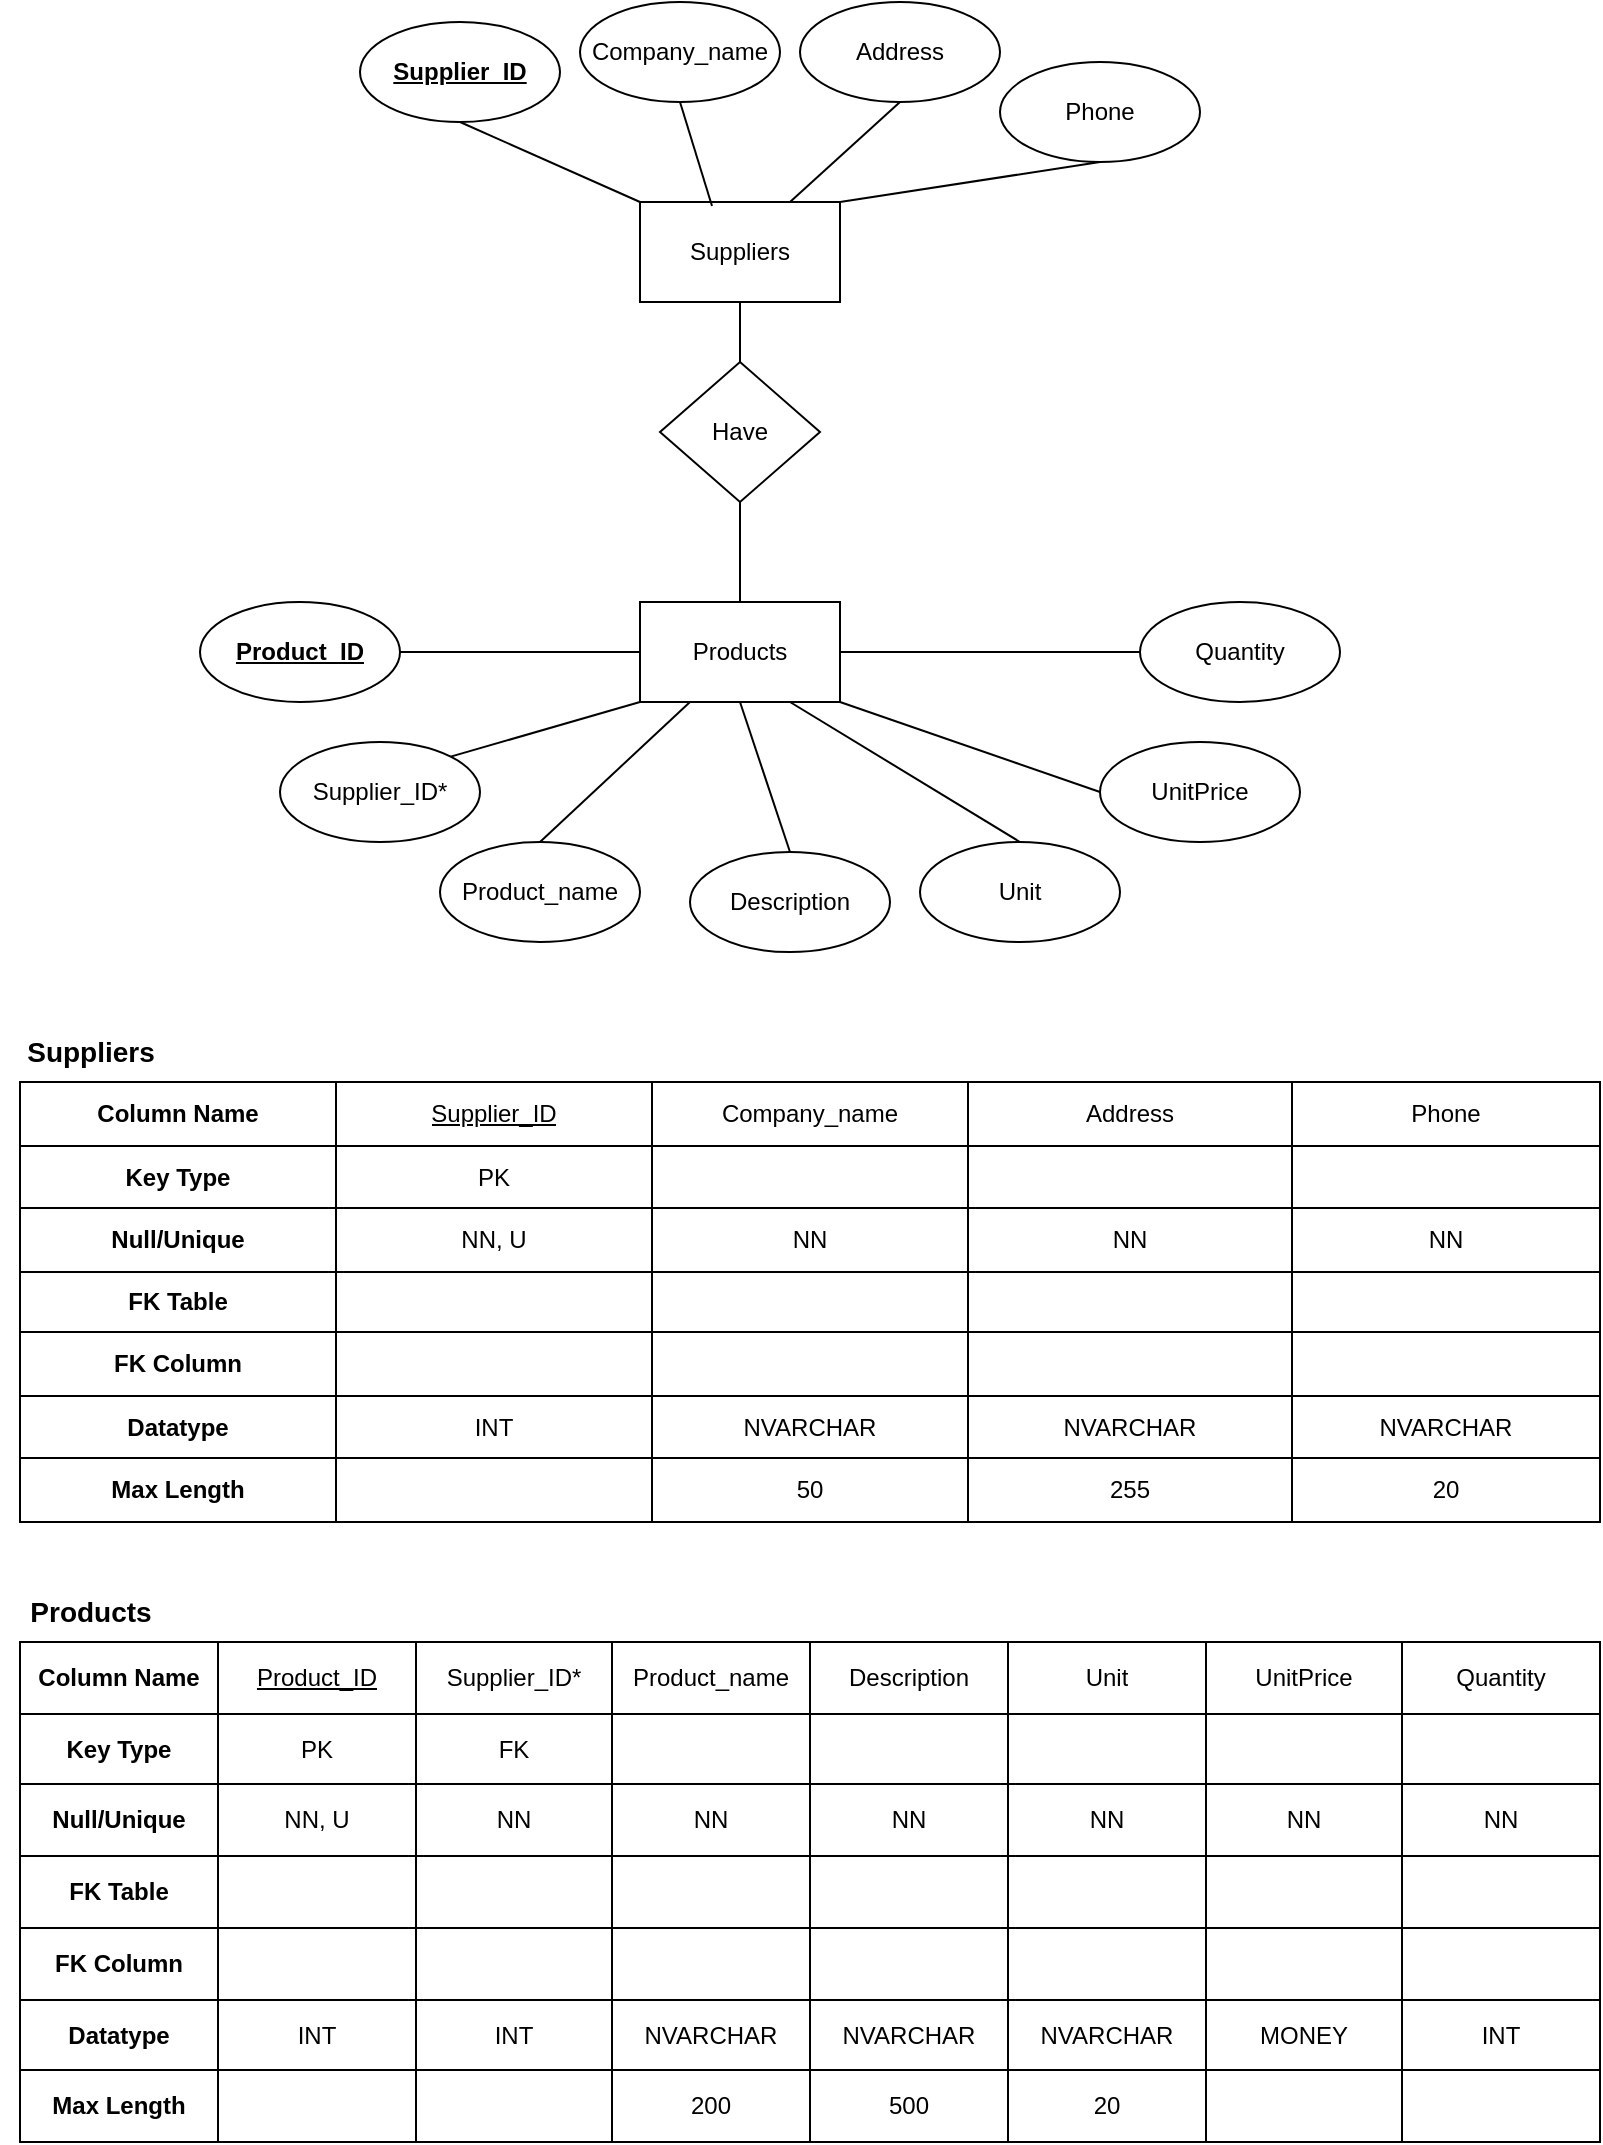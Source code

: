 <mxfile version="21.2.8" type="device">
  <diagram id="ml6bLnvB0Ukf37C0x4b_" name="Page-1">
    <mxGraphModel dx="1434" dy="844" grid="1" gridSize="10" guides="1" tooltips="1" connect="1" arrows="1" fold="1" page="1" pageScale="1" pageWidth="850" pageHeight="1100" math="0" shadow="0">
      <root>
        <mxCell id="0" />
        <mxCell id="1" parent="0" />
        <mxCell id="bDXIlXWXYHLKzXI-y4y_-1" value="Suppliers" style="html=1;dashed=0;whiteSpace=wrap;" vertex="1" parent="1">
          <mxGeometry x="350" y="120" width="100" height="50" as="geometry" />
        </mxCell>
        <mxCell id="bDXIlXWXYHLKzXI-y4y_-2" value="Products" style="html=1;dashed=0;whiteSpace=wrap;" vertex="1" parent="1">
          <mxGeometry x="350" y="320" width="100" height="50" as="geometry" />
        </mxCell>
        <mxCell id="bDXIlXWXYHLKzXI-y4y_-5" value="&lt;u&gt;&lt;b&gt;Supplier_ID&lt;/b&gt;&lt;/u&gt;" style="ellipse;whiteSpace=wrap;html=1;" vertex="1" parent="1">
          <mxGeometry x="210" y="30" width="100" height="50" as="geometry" />
        </mxCell>
        <mxCell id="bDXIlXWXYHLKzXI-y4y_-6" value="Company_name" style="ellipse;whiteSpace=wrap;html=1;" vertex="1" parent="1">
          <mxGeometry x="320" y="20" width="100" height="50" as="geometry" />
        </mxCell>
        <mxCell id="bDXIlXWXYHLKzXI-y4y_-7" value="Address" style="ellipse;whiteSpace=wrap;html=1;" vertex="1" parent="1">
          <mxGeometry x="430" y="20" width="100" height="50" as="geometry" />
        </mxCell>
        <mxCell id="bDXIlXWXYHLKzXI-y4y_-8" value="Phone" style="ellipse;whiteSpace=wrap;html=1;" vertex="1" parent="1">
          <mxGeometry x="530" y="50" width="100" height="50" as="geometry" />
        </mxCell>
        <mxCell id="bDXIlXWXYHLKzXI-y4y_-9" value="&lt;b&gt;&lt;u&gt;Product_ID&lt;/u&gt;&lt;/b&gt;" style="ellipse;whiteSpace=wrap;html=1;" vertex="1" parent="1">
          <mxGeometry x="130" y="320" width="100" height="50" as="geometry" />
        </mxCell>
        <mxCell id="bDXIlXWXYHLKzXI-y4y_-10" value="Product_name" style="ellipse;whiteSpace=wrap;html=1;" vertex="1" parent="1">
          <mxGeometry x="250" y="440" width="100" height="50" as="geometry" />
        </mxCell>
        <mxCell id="bDXIlXWXYHLKzXI-y4y_-11" value="Description" style="ellipse;whiteSpace=wrap;html=1;" vertex="1" parent="1">
          <mxGeometry x="375" y="445" width="100" height="50" as="geometry" />
        </mxCell>
        <mxCell id="bDXIlXWXYHLKzXI-y4y_-12" value="Unit" style="ellipse;whiteSpace=wrap;html=1;" vertex="1" parent="1">
          <mxGeometry x="490" y="440" width="100" height="50" as="geometry" />
        </mxCell>
        <mxCell id="bDXIlXWXYHLKzXI-y4y_-13" value="UnitPrice" style="ellipse;whiteSpace=wrap;html=1;" vertex="1" parent="1">
          <mxGeometry x="580" y="390" width="100" height="50" as="geometry" />
        </mxCell>
        <mxCell id="bDXIlXWXYHLKzXI-y4y_-14" value="Quantity" style="ellipse;whiteSpace=wrap;html=1;" vertex="1" parent="1">
          <mxGeometry x="600" y="320" width="100" height="50" as="geometry" />
        </mxCell>
        <mxCell id="bDXIlXWXYHLKzXI-y4y_-15" value="Supplier_ID*" style="ellipse;whiteSpace=wrap;html=1;" vertex="1" parent="1">
          <mxGeometry x="170" y="390" width="100" height="50" as="geometry" />
        </mxCell>
        <mxCell id="bDXIlXWXYHLKzXI-y4y_-16" value="" style="endArrow=none;html=1;rounded=0;exitX=0.5;exitY=1;exitDx=0;exitDy=0;entryX=0;entryY=0;entryDx=0;entryDy=0;" edge="1" parent="1" source="bDXIlXWXYHLKzXI-y4y_-5" target="bDXIlXWXYHLKzXI-y4y_-1">
          <mxGeometry width="50" height="50" relative="1" as="geometry">
            <mxPoint x="600" y="360" as="sourcePoint" />
            <mxPoint x="650" y="310" as="targetPoint" />
          </mxGeometry>
        </mxCell>
        <mxCell id="bDXIlXWXYHLKzXI-y4y_-17" value="" style="endArrow=none;html=1;rounded=0;exitX=0.5;exitY=1;exitDx=0;exitDy=0;entryX=0.36;entryY=0.04;entryDx=0;entryDy=0;entryPerimeter=0;" edge="1" parent="1" source="bDXIlXWXYHLKzXI-y4y_-6" target="bDXIlXWXYHLKzXI-y4y_-1">
          <mxGeometry width="50" height="50" relative="1" as="geometry">
            <mxPoint x="270" y="110" as="sourcePoint" />
            <mxPoint x="360" y="130" as="targetPoint" />
          </mxGeometry>
        </mxCell>
        <mxCell id="bDXIlXWXYHLKzXI-y4y_-18" value="" style="endArrow=none;html=1;rounded=0;exitX=0.5;exitY=1;exitDx=0;exitDy=0;entryX=0.75;entryY=0;entryDx=0;entryDy=0;" edge="1" parent="1" source="bDXIlXWXYHLKzXI-y4y_-7" target="bDXIlXWXYHLKzXI-y4y_-1">
          <mxGeometry width="50" height="50" relative="1" as="geometry">
            <mxPoint x="260" y="170" as="sourcePoint" />
            <mxPoint x="350" y="190" as="targetPoint" />
          </mxGeometry>
        </mxCell>
        <mxCell id="bDXIlXWXYHLKzXI-y4y_-19" value="" style="endArrow=none;html=1;rounded=0;exitX=0.5;exitY=1;exitDx=0;exitDy=0;entryX=1;entryY=0;entryDx=0;entryDy=0;" edge="1" parent="1" source="bDXIlXWXYHLKzXI-y4y_-8" target="bDXIlXWXYHLKzXI-y4y_-1">
          <mxGeometry width="50" height="50" relative="1" as="geometry">
            <mxPoint x="260" y="200" as="sourcePoint" />
            <mxPoint x="350" y="220" as="targetPoint" />
          </mxGeometry>
        </mxCell>
        <mxCell id="bDXIlXWXYHLKzXI-y4y_-20" value="Have" style="rhombus;whiteSpace=wrap;html=1;" vertex="1" parent="1">
          <mxGeometry x="360" y="200" width="80" height="70" as="geometry" />
        </mxCell>
        <mxCell id="bDXIlXWXYHLKzXI-y4y_-21" value="" style="endArrow=none;html=1;rounded=0;entryX=0.5;entryY=1;entryDx=0;entryDy=0;" edge="1" parent="1" source="bDXIlXWXYHLKzXI-y4y_-20" target="bDXIlXWXYHLKzXI-y4y_-1">
          <mxGeometry width="50" height="50" relative="1" as="geometry">
            <mxPoint x="600" y="360" as="sourcePoint" />
            <mxPoint x="650" y="310" as="targetPoint" />
          </mxGeometry>
        </mxCell>
        <mxCell id="bDXIlXWXYHLKzXI-y4y_-22" value="" style="endArrow=none;html=1;rounded=0;entryX=0.5;entryY=1;entryDx=0;entryDy=0;exitX=0.5;exitY=0;exitDx=0;exitDy=0;" edge="1" parent="1" source="bDXIlXWXYHLKzXI-y4y_-2" target="bDXIlXWXYHLKzXI-y4y_-20">
          <mxGeometry width="50" height="50" relative="1" as="geometry">
            <mxPoint x="410" y="230" as="sourcePoint" />
            <mxPoint x="410" y="180" as="targetPoint" />
          </mxGeometry>
        </mxCell>
        <mxCell id="bDXIlXWXYHLKzXI-y4y_-33" value="" style="endArrow=none;html=1;rounded=0;exitX=1;exitY=0.5;exitDx=0;exitDy=0;entryX=0;entryY=0.5;entryDx=0;entryDy=0;" edge="1" parent="1" source="bDXIlXWXYHLKzXI-y4y_-2" target="bDXIlXWXYHLKzXI-y4y_-14">
          <mxGeometry width="50" height="50" relative="1" as="geometry">
            <mxPoint x="510" y="330" as="sourcePoint" />
            <mxPoint x="560" y="280" as="targetPoint" />
          </mxGeometry>
        </mxCell>
        <mxCell id="bDXIlXWXYHLKzXI-y4y_-34" value="" style="endArrow=none;html=1;rounded=0;exitX=1;exitY=1;exitDx=0;exitDy=0;entryX=0;entryY=0.5;entryDx=0;entryDy=0;" edge="1" parent="1" source="bDXIlXWXYHLKzXI-y4y_-2" target="bDXIlXWXYHLKzXI-y4y_-13">
          <mxGeometry width="50" height="50" relative="1" as="geometry">
            <mxPoint x="510" y="330" as="sourcePoint" />
            <mxPoint x="560" y="280" as="targetPoint" />
          </mxGeometry>
        </mxCell>
        <mxCell id="bDXIlXWXYHLKzXI-y4y_-35" value="" style="endArrow=none;html=1;rounded=0;entryX=0.75;entryY=1;entryDx=0;entryDy=0;exitX=0.5;exitY=0;exitDx=0;exitDy=0;" edge="1" parent="1" source="bDXIlXWXYHLKzXI-y4y_-12" target="bDXIlXWXYHLKzXI-y4y_-2">
          <mxGeometry width="50" height="50" relative="1" as="geometry">
            <mxPoint x="510" y="330" as="sourcePoint" />
            <mxPoint x="560" y="280" as="targetPoint" />
          </mxGeometry>
        </mxCell>
        <mxCell id="bDXIlXWXYHLKzXI-y4y_-36" value="" style="endArrow=none;html=1;rounded=0;exitX=0.5;exitY=0;exitDx=0;exitDy=0;entryX=0.5;entryY=1;entryDx=0;entryDy=0;" edge="1" parent="1" source="bDXIlXWXYHLKzXI-y4y_-11" target="bDXIlXWXYHLKzXI-y4y_-2">
          <mxGeometry width="50" height="50" relative="1" as="geometry">
            <mxPoint x="510" y="330" as="sourcePoint" />
            <mxPoint x="560" y="280" as="targetPoint" />
          </mxGeometry>
        </mxCell>
        <mxCell id="bDXIlXWXYHLKzXI-y4y_-37" value="" style="endArrow=none;html=1;rounded=0;exitX=0.5;exitY=0;exitDx=0;exitDy=0;entryX=0.25;entryY=1;entryDx=0;entryDy=0;" edge="1" parent="1" source="bDXIlXWXYHLKzXI-y4y_-10" target="bDXIlXWXYHLKzXI-y4y_-2">
          <mxGeometry width="50" height="50" relative="1" as="geometry">
            <mxPoint x="510" y="330" as="sourcePoint" />
            <mxPoint x="560" y="280" as="targetPoint" />
          </mxGeometry>
        </mxCell>
        <mxCell id="bDXIlXWXYHLKzXI-y4y_-38" value="" style="endArrow=none;html=1;rounded=0;exitX=1;exitY=0;exitDx=0;exitDy=0;entryX=0;entryY=1;entryDx=0;entryDy=0;" edge="1" parent="1" source="bDXIlXWXYHLKzXI-y4y_-15" target="bDXIlXWXYHLKzXI-y4y_-2">
          <mxGeometry width="50" height="50" relative="1" as="geometry">
            <mxPoint x="510" y="330" as="sourcePoint" />
            <mxPoint x="560" y="280" as="targetPoint" />
          </mxGeometry>
        </mxCell>
        <mxCell id="bDXIlXWXYHLKzXI-y4y_-39" value="" style="endArrow=none;html=1;rounded=0;exitX=0;exitY=0.5;exitDx=0;exitDy=0;entryX=1;entryY=0.5;entryDx=0;entryDy=0;" edge="1" parent="1" source="bDXIlXWXYHLKzXI-y4y_-2" target="bDXIlXWXYHLKzXI-y4y_-9">
          <mxGeometry width="50" height="50" relative="1" as="geometry">
            <mxPoint x="510" y="330" as="sourcePoint" />
            <mxPoint x="560" y="280" as="targetPoint" />
          </mxGeometry>
        </mxCell>
        <mxCell id="bDXIlXWXYHLKzXI-y4y_-40" value="&lt;b&gt;&lt;font style=&quot;font-size: 14px;&quot;&gt;Suppliers&lt;/font&gt;&lt;/b&gt;" style="text;html=1;align=center;verticalAlign=middle;resizable=0;points=[];autosize=1;strokeColor=none;fillColor=none;" vertex="1" parent="1">
          <mxGeometry x="30" y="530" width="90" height="30" as="geometry" />
        </mxCell>
        <mxCell id="bDXIlXWXYHLKzXI-y4y_-41" value="" style="shape=table;startSize=0;container=1;collapsible=0;childLayout=tableLayout;" vertex="1" parent="1">
          <mxGeometry x="40" y="560" width="790" height="220" as="geometry" />
        </mxCell>
        <mxCell id="bDXIlXWXYHLKzXI-y4y_-42" value="" style="shape=tableRow;horizontal=0;startSize=0;swimlaneHead=0;swimlaneBody=0;strokeColor=inherit;top=0;left=0;bottom=0;right=0;collapsible=0;dropTarget=0;fillColor=none;points=[[0,0.5],[1,0.5]];portConstraint=eastwest;" vertex="1" parent="bDXIlXWXYHLKzXI-y4y_-41">
          <mxGeometry width="790" height="32" as="geometry" />
        </mxCell>
        <mxCell id="bDXIlXWXYHLKzXI-y4y_-43" value="Column Name" style="shape=partialRectangle;html=1;whiteSpace=wrap;connectable=0;strokeColor=inherit;overflow=hidden;fillColor=none;top=0;left=0;bottom=0;right=0;pointerEvents=1;fontStyle=1" vertex="1" parent="bDXIlXWXYHLKzXI-y4y_-42">
          <mxGeometry width="158" height="32" as="geometry">
            <mxRectangle width="158" height="32" as="alternateBounds" />
          </mxGeometry>
        </mxCell>
        <mxCell id="bDXIlXWXYHLKzXI-y4y_-44" value="&lt;u style=&quot;border-color: var(--border-color);&quot;&gt;&lt;span style=&quot;border-color: var(--border-color);&quot;&gt;Supplier_ID&lt;/span&gt;&lt;/u&gt;" style="shape=partialRectangle;html=1;whiteSpace=wrap;connectable=0;strokeColor=inherit;overflow=hidden;fillColor=none;top=0;left=0;bottom=0;right=0;pointerEvents=1;" vertex="1" parent="bDXIlXWXYHLKzXI-y4y_-42">
          <mxGeometry x="158" width="158" height="32" as="geometry">
            <mxRectangle width="158" height="32" as="alternateBounds" />
          </mxGeometry>
        </mxCell>
        <mxCell id="bDXIlXWXYHLKzXI-y4y_-45" value="Company_name" style="shape=partialRectangle;html=1;whiteSpace=wrap;connectable=0;strokeColor=inherit;overflow=hidden;fillColor=none;top=0;left=0;bottom=0;right=0;pointerEvents=1;" vertex="1" parent="bDXIlXWXYHLKzXI-y4y_-42">
          <mxGeometry x="316" width="158" height="32" as="geometry">
            <mxRectangle width="158" height="32" as="alternateBounds" />
          </mxGeometry>
        </mxCell>
        <mxCell id="bDXIlXWXYHLKzXI-y4y_-46" value="Address" style="shape=partialRectangle;html=1;whiteSpace=wrap;connectable=0;strokeColor=inherit;overflow=hidden;fillColor=none;top=0;left=0;bottom=0;right=0;pointerEvents=1;" vertex="1" parent="bDXIlXWXYHLKzXI-y4y_-42">
          <mxGeometry x="474" width="162" height="32" as="geometry">
            <mxRectangle width="162" height="32" as="alternateBounds" />
          </mxGeometry>
        </mxCell>
        <mxCell id="bDXIlXWXYHLKzXI-y4y_-47" value="Phone" style="shape=partialRectangle;html=1;whiteSpace=wrap;connectable=0;strokeColor=inherit;overflow=hidden;fillColor=none;top=0;left=0;bottom=0;right=0;pointerEvents=1;" vertex="1" parent="bDXIlXWXYHLKzXI-y4y_-42">
          <mxGeometry x="636" width="154" height="32" as="geometry">
            <mxRectangle width="154" height="32" as="alternateBounds" />
          </mxGeometry>
        </mxCell>
        <mxCell id="bDXIlXWXYHLKzXI-y4y_-48" value="" style="shape=tableRow;horizontal=0;startSize=0;swimlaneHead=0;swimlaneBody=0;strokeColor=inherit;top=0;left=0;bottom=0;right=0;collapsible=0;dropTarget=0;fillColor=none;points=[[0,0.5],[1,0.5]];portConstraint=eastwest;" vertex="1" parent="bDXIlXWXYHLKzXI-y4y_-41">
          <mxGeometry y="32" width="790" height="31" as="geometry" />
        </mxCell>
        <mxCell id="bDXIlXWXYHLKzXI-y4y_-49" value="Key Type" style="shape=partialRectangle;html=1;whiteSpace=wrap;connectable=0;strokeColor=inherit;overflow=hidden;fillColor=none;top=0;left=0;bottom=0;right=0;pointerEvents=1;fontStyle=1" vertex="1" parent="bDXIlXWXYHLKzXI-y4y_-48">
          <mxGeometry width="158" height="31" as="geometry">
            <mxRectangle width="158" height="31" as="alternateBounds" />
          </mxGeometry>
        </mxCell>
        <mxCell id="bDXIlXWXYHLKzXI-y4y_-50" value="PK" style="shape=partialRectangle;html=1;whiteSpace=wrap;connectable=0;strokeColor=inherit;overflow=hidden;fillColor=none;top=0;left=0;bottom=0;right=0;pointerEvents=1;" vertex="1" parent="bDXIlXWXYHLKzXI-y4y_-48">
          <mxGeometry x="158" width="158" height="31" as="geometry">
            <mxRectangle width="158" height="31" as="alternateBounds" />
          </mxGeometry>
        </mxCell>
        <mxCell id="bDXIlXWXYHLKzXI-y4y_-51" value="" style="shape=partialRectangle;html=1;whiteSpace=wrap;connectable=0;strokeColor=inherit;overflow=hidden;fillColor=none;top=0;left=0;bottom=0;right=0;pointerEvents=1;" vertex="1" parent="bDXIlXWXYHLKzXI-y4y_-48">
          <mxGeometry x="316" width="158" height="31" as="geometry">
            <mxRectangle width="158" height="31" as="alternateBounds" />
          </mxGeometry>
        </mxCell>
        <mxCell id="bDXIlXWXYHLKzXI-y4y_-52" value="" style="shape=partialRectangle;html=1;whiteSpace=wrap;connectable=0;strokeColor=inherit;overflow=hidden;fillColor=none;top=0;left=0;bottom=0;right=0;pointerEvents=1;" vertex="1" parent="bDXIlXWXYHLKzXI-y4y_-48">
          <mxGeometry x="474" width="162" height="31" as="geometry">
            <mxRectangle width="162" height="31" as="alternateBounds" />
          </mxGeometry>
        </mxCell>
        <mxCell id="bDXIlXWXYHLKzXI-y4y_-53" value="" style="shape=partialRectangle;html=1;whiteSpace=wrap;connectable=0;strokeColor=inherit;overflow=hidden;fillColor=none;top=0;left=0;bottom=0;right=0;pointerEvents=1;" vertex="1" parent="bDXIlXWXYHLKzXI-y4y_-48">
          <mxGeometry x="636" width="154" height="31" as="geometry">
            <mxRectangle width="154" height="31" as="alternateBounds" />
          </mxGeometry>
        </mxCell>
        <mxCell id="bDXIlXWXYHLKzXI-y4y_-54" value="" style="shape=tableRow;horizontal=0;startSize=0;swimlaneHead=0;swimlaneBody=0;strokeColor=inherit;top=0;left=0;bottom=0;right=0;collapsible=0;dropTarget=0;fillColor=none;points=[[0,0.5],[1,0.5]];portConstraint=eastwest;" vertex="1" parent="bDXIlXWXYHLKzXI-y4y_-41">
          <mxGeometry y="63" width="790" height="32" as="geometry" />
        </mxCell>
        <mxCell id="bDXIlXWXYHLKzXI-y4y_-55" value="Null/Unique" style="shape=partialRectangle;html=1;whiteSpace=wrap;connectable=0;strokeColor=inherit;overflow=hidden;fillColor=none;top=0;left=0;bottom=0;right=0;pointerEvents=1;fontStyle=1" vertex="1" parent="bDXIlXWXYHLKzXI-y4y_-54">
          <mxGeometry width="158" height="32" as="geometry">
            <mxRectangle width="158" height="32" as="alternateBounds" />
          </mxGeometry>
        </mxCell>
        <mxCell id="bDXIlXWXYHLKzXI-y4y_-56" value="NN, U" style="shape=partialRectangle;html=1;whiteSpace=wrap;connectable=0;strokeColor=inherit;overflow=hidden;fillColor=none;top=0;left=0;bottom=0;right=0;pointerEvents=1;" vertex="1" parent="bDXIlXWXYHLKzXI-y4y_-54">
          <mxGeometry x="158" width="158" height="32" as="geometry">
            <mxRectangle width="158" height="32" as="alternateBounds" />
          </mxGeometry>
        </mxCell>
        <mxCell id="bDXIlXWXYHLKzXI-y4y_-57" value="NN" style="shape=partialRectangle;html=1;whiteSpace=wrap;connectable=0;strokeColor=inherit;overflow=hidden;fillColor=none;top=0;left=0;bottom=0;right=0;pointerEvents=1;" vertex="1" parent="bDXIlXWXYHLKzXI-y4y_-54">
          <mxGeometry x="316" width="158" height="32" as="geometry">
            <mxRectangle width="158" height="32" as="alternateBounds" />
          </mxGeometry>
        </mxCell>
        <mxCell id="bDXIlXWXYHLKzXI-y4y_-58" value="NN" style="shape=partialRectangle;html=1;whiteSpace=wrap;connectable=0;strokeColor=inherit;overflow=hidden;fillColor=none;top=0;left=0;bottom=0;right=0;pointerEvents=1;" vertex="1" parent="bDXIlXWXYHLKzXI-y4y_-54">
          <mxGeometry x="474" width="162" height="32" as="geometry">
            <mxRectangle width="162" height="32" as="alternateBounds" />
          </mxGeometry>
        </mxCell>
        <mxCell id="bDXIlXWXYHLKzXI-y4y_-59" value="NN" style="shape=partialRectangle;html=1;whiteSpace=wrap;connectable=0;strokeColor=inherit;overflow=hidden;fillColor=none;top=0;left=0;bottom=0;right=0;pointerEvents=1;" vertex="1" parent="bDXIlXWXYHLKzXI-y4y_-54">
          <mxGeometry x="636" width="154" height="32" as="geometry">
            <mxRectangle width="154" height="32" as="alternateBounds" />
          </mxGeometry>
        </mxCell>
        <mxCell id="bDXIlXWXYHLKzXI-y4y_-60" value="" style="shape=tableRow;horizontal=0;startSize=0;swimlaneHead=0;swimlaneBody=0;strokeColor=inherit;top=0;left=0;bottom=0;right=0;collapsible=0;dropTarget=0;fillColor=none;points=[[0,0.5],[1,0.5]];portConstraint=eastwest;" vertex="1" parent="bDXIlXWXYHLKzXI-y4y_-41">
          <mxGeometry y="95" width="790" height="30" as="geometry" />
        </mxCell>
        <mxCell id="bDXIlXWXYHLKzXI-y4y_-61" value="FK Table" style="shape=partialRectangle;html=1;whiteSpace=wrap;connectable=0;strokeColor=inherit;overflow=hidden;fillColor=none;top=0;left=0;bottom=0;right=0;pointerEvents=1;fontStyle=1" vertex="1" parent="bDXIlXWXYHLKzXI-y4y_-60">
          <mxGeometry width="158" height="30" as="geometry">
            <mxRectangle width="158" height="30" as="alternateBounds" />
          </mxGeometry>
        </mxCell>
        <mxCell id="bDXIlXWXYHLKzXI-y4y_-62" value="" style="shape=partialRectangle;html=1;whiteSpace=wrap;connectable=0;strokeColor=inherit;overflow=hidden;fillColor=none;top=0;left=0;bottom=0;right=0;pointerEvents=1;" vertex="1" parent="bDXIlXWXYHLKzXI-y4y_-60">
          <mxGeometry x="158" width="158" height="30" as="geometry">
            <mxRectangle width="158" height="30" as="alternateBounds" />
          </mxGeometry>
        </mxCell>
        <mxCell id="bDXIlXWXYHLKzXI-y4y_-63" value="" style="shape=partialRectangle;html=1;whiteSpace=wrap;connectable=0;strokeColor=inherit;overflow=hidden;fillColor=none;top=0;left=0;bottom=0;right=0;pointerEvents=1;" vertex="1" parent="bDXIlXWXYHLKzXI-y4y_-60">
          <mxGeometry x="316" width="158" height="30" as="geometry">
            <mxRectangle width="158" height="30" as="alternateBounds" />
          </mxGeometry>
        </mxCell>
        <mxCell id="bDXIlXWXYHLKzXI-y4y_-64" value="" style="shape=partialRectangle;html=1;whiteSpace=wrap;connectable=0;strokeColor=inherit;overflow=hidden;fillColor=none;top=0;left=0;bottom=0;right=0;pointerEvents=1;" vertex="1" parent="bDXIlXWXYHLKzXI-y4y_-60">
          <mxGeometry x="474" width="162" height="30" as="geometry">
            <mxRectangle width="162" height="30" as="alternateBounds" />
          </mxGeometry>
        </mxCell>
        <mxCell id="bDXIlXWXYHLKzXI-y4y_-65" value="" style="shape=partialRectangle;html=1;whiteSpace=wrap;connectable=0;strokeColor=inherit;overflow=hidden;fillColor=none;top=0;left=0;bottom=0;right=0;pointerEvents=1;" vertex="1" parent="bDXIlXWXYHLKzXI-y4y_-60">
          <mxGeometry x="636" width="154" height="30" as="geometry">
            <mxRectangle width="154" height="30" as="alternateBounds" />
          </mxGeometry>
        </mxCell>
        <mxCell id="bDXIlXWXYHLKzXI-y4y_-66" value="" style="shape=tableRow;horizontal=0;startSize=0;swimlaneHead=0;swimlaneBody=0;strokeColor=inherit;top=0;left=0;bottom=0;right=0;collapsible=0;dropTarget=0;fillColor=none;points=[[0,0.5],[1,0.5]];portConstraint=eastwest;" vertex="1" parent="bDXIlXWXYHLKzXI-y4y_-41">
          <mxGeometry y="125" width="790" height="32" as="geometry" />
        </mxCell>
        <mxCell id="bDXIlXWXYHLKzXI-y4y_-67" value="FK Column" style="shape=partialRectangle;html=1;whiteSpace=wrap;connectable=0;strokeColor=inherit;overflow=hidden;fillColor=none;top=0;left=0;bottom=0;right=0;pointerEvents=1;fontStyle=1" vertex="1" parent="bDXIlXWXYHLKzXI-y4y_-66">
          <mxGeometry width="158" height="32" as="geometry">
            <mxRectangle width="158" height="32" as="alternateBounds" />
          </mxGeometry>
        </mxCell>
        <mxCell id="bDXIlXWXYHLKzXI-y4y_-68" value="" style="shape=partialRectangle;html=1;whiteSpace=wrap;connectable=0;strokeColor=inherit;overflow=hidden;fillColor=none;top=0;left=0;bottom=0;right=0;pointerEvents=1;" vertex="1" parent="bDXIlXWXYHLKzXI-y4y_-66">
          <mxGeometry x="158" width="158" height="32" as="geometry">
            <mxRectangle width="158" height="32" as="alternateBounds" />
          </mxGeometry>
        </mxCell>
        <mxCell id="bDXIlXWXYHLKzXI-y4y_-69" value="" style="shape=partialRectangle;html=1;whiteSpace=wrap;connectable=0;strokeColor=inherit;overflow=hidden;fillColor=none;top=0;left=0;bottom=0;right=0;pointerEvents=1;" vertex="1" parent="bDXIlXWXYHLKzXI-y4y_-66">
          <mxGeometry x="316" width="158" height="32" as="geometry">
            <mxRectangle width="158" height="32" as="alternateBounds" />
          </mxGeometry>
        </mxCell>
        <mxCell id="bDXIlXWXYHLKzXI-y4y_-70" value="" style="shape=partialRectangle;html=1;whiteSpace=wrap;connectable=0;strokeColor=inherit;overflow=hidden;fillColor=none;top=0;left=0;bottom=0;right=0;pointerEvents=1;" vertex="1" parent="bDXIlXWXYHLKzXI-y4y_-66">
          <mxGeometry x="474" width="162" height="32" as="geometry">
            <mxRectangle width="162" height="32" as="alternateBounds" />
          </mxGeometry>
        </mxCell>
        <mxCell id="bDXIlXWXYHLKzXI-y4y_-71" value="" style="shape=partialRectangle;html=1;whiteSpace=wrap;connectable=0;strokeColor=inherit;overflow=hidden;fillColor=none;top=0;left=0;bottom=0;right=0;pointerEvents=1;" vertex="1" parent="bDXIlXWXYHLKzXI-y4y_-66">
          <mxGeometry x="636" width="154" height="32" as="geometry">
            <mxRectangle width="154" height="32" as="alternateBounds" />
          </mxGeometry>
        </mxCell>
        <mxCell id="bDXIlXWXYHLKzXI-y4y_-72" value="" style="shape=tableRow;horizontal=0;startSize=0;swimlaneHead=0;swimlaneBody=0;strokeColor=inherit;top=0;left=0;bottom=0;right=0;collapsible=0;dropTarget=0;fillColor=none;points=[[0,0.5],[1,0.5]];portConstraint=eastwest;" vertex="1" parent="bDXIlXWXYHLKzXI-y4y_-41">
          <mxGeometry y="157" width="790" height="31" as="geometry" />
        </mxCell>
        <mxCell id="bDXIlXWXYHLKzXI-y4y_-73" value="Datatype" style="shape=partialRectangle;html=1;whiteSpace=wrap;connectable=0;strokeColor=inherit;overflow=hidden;fillColor=none;top=0;left=0;bottom=0;right=0;pointerEvents=1;fontStyle=1" vertex="1" parent="bDXIlXWXYHLKzXI-y4y_-72">
          <mxGeometry width="158" height="31" as="geometry">
            <mxRectangle width="158" height="31" as="alternateBounds" />
          </mxGeometry>
        </mxCell>
        <mxCell id="bDXIlXWXYHLKzXI-y4y_-74" value="INT" style="shape=partialRectangle;html=1;whiteSpace=wrap;connectable=0;strokeColor=inherit;overflow=hidden;fillColor=none;top=0;left=0;bottom=0;right=0;pointerEvents=1;" vertex="1" parent="bDXIlXWXYHLKzXI-y4y_-72">
          <mxGeometry x="158" width="158" height="31" as="geometry">
            <mxRectangle width="158" height="31" as="alternateBounds" />
          </mxGeometry>
        </mxCell>
        <mxCell id="bDXIlXWXYHLKzXI-y4y_-75" value="NVARCHAR" style="shape=partialRectangle;html=1;whiteSpace=wrap;connectable=0;strokeColor=inherit;overflow=hidden;fillColor=none;top=0;left=0;bottom=0;right=0;pointerEvents=1;" vertex="1" parent="bDXIlXWXYHLKzXI-y4y_-72">
          <mxGeometry x="316" width="158" height="31" as="geometry">
            <mxRectangle width="158" height="31" as="alternateBounds" />
          </mxGeometry>
        </mxCell>
        <mxCell id="bDXIlXWXYHLKzXI-y4y_-76" value="NVARCHAR" style="shape=partialRectangle;html=1;whiteSpace=wrap;connectable=0;strokeColor=inherit;overflow=hidden;fillColor=none;top=0;left=0;bottom=0;right=0;pointerEvents=1;" vertex="1" parent="bDXIlXWXYHLKzXI-y4y_-72">
          <mxGeometry x="474" width="162" height="31" as="geometry">
            <mxRectangle width="162" height="31" as="alternateBounds" />
          </mxGeometry>
        </mxCell>
        <mxCell id="bDXIlXWXYHLKzXI-y4y_-77" value="NVARCHAR" style="shape=partialRectangle;html=1;whiteSpace=wrap;connectable=0;strokeColor=inherit;overflow=hidden;fillColor=none;top=0;left=0;bottom=0;right=0;pointerEvents=1;" vertex="1" parent="bDXIlXWXYHLKzXI-y4y_-72">
          <mxGeometry x="636" width="154" height="31" as="geometry">
            <mxRectangle width="154" height="31" as="alternateBounds" />
          </mxGeometry>
        </mxCell>
        <mxCell id="bDXIlXWXYHLKzXI-y4y_-78" value="" style="shape=tableRow;horizontal=0;startSize=0;swimlaneHead=0;swimlaneBody=0;strokeColor=inherit;top=0;left=0;bottom=0;right=0;collapsible=0;dropTarget=0;fillColor=none;points=[[0,0.5],[1,0.5]];portConstraint=eastwest;" vertex="1" parent="bDXIlXWXYHLKzXI-y4y_-41">
          <mxGeometry y="188" width="790" height="32" as="geometry" />
        </mxCell>
        <mxCell id="bDXIlXWXYHLKzXI-y4y_-79" value="Max Length" style="shape=partialRectangle;html=1;whiteSpace=wrap;connectable=0;strokeColor=inherit;overflow=hidden;fillColor=none;top=0;left=0;bottom=0;right=0;pointerEvents=1;fontStyle=1" vertex="1" parent="bDXIlXWXYHLKzXI-y4y_-78">
          <mxGeometry width="158" height="32" as="geometry">
            <mxRectangle width="158" height="32" as="alternateBounds" />
          </mxGeometry>
        </mxCell>
        <mxCell id="bDXIlXWXYHLKzXI-y4y_-80" value="" style="shape=partialRectangle;html=1;whiteSpace=wrap;connectable=0;strokeColor=inherit;overflow=hidden;fillColor=none;top=0;left=0;bottom=0;right=0;pointerEvents=1;" vertex="1" parent="bDXIlXWXYHLKzXI-y4y_-78">
          <mxGeometry x="158" width="158" height="32" as="geometry">
            <mxRectangle width="158" height="32" as="alternateBounds" />
          </mxGeometry>
        </mxCell>
        <mxCell id="bDXIlXWXYHLKzXI-y4y_-81" value="50" style="shape=partialRectangle;html=1;whiteSpace=wrap;connectable=0;strokeColor=inherit;overflow=hidden;fillColor=none;top=0;left=0;bottom=0;right=0;pointerEvents=1;" vertex="1" parent="bDXIlXWXYHLKzXI-y4y_-78">
          <mxGeometry x="316" width="158" height="32" as="geometry">
            <mxRectangle width="158" height="32" as="alternateBounds" />
          </mxGeometry>
        </mxCell>
        <mxCell id="bDXIlXWXYHLKzXI-y4y_-82" value="255" style="shape=partialRectangle;html=1;whiteSpace=wrap;connectable=0;strokeColor=inherit;overflow=hidden;fillColor=none;top=0;left=0;bottom=0;right=0;pointerEvents=1;" vertex="1" parent="bDXIlXWXYHLKzXI-y4y_-78">
          <mxGeometry x="474" width="162" height="32" as="geometry">
            <mxRectangle width="162" height="32" as="alternateBounds" />
          </mxGeometry>
        </mxCell>
        <mxCell id="bDXIlXWXYHLKzXI-y4y_-83" value="20" style="shape=partialRectangle;html=1;whiteSpace=wrap;connectable=0;strokeColor=inherit;overflow=hidden;fillColor=none;top=0;left=0;bottom=0;right=0;pointerEvents=1;" vertex="1" parent="bDXIlXWXYHLKzXI-y4y_-78">
          <mxGeometry x="636" width="154" height="32" as="geometry">
            <mxRectangle width="154" height="32" as="alternateBounds" />
          </mxGeometry>
        </mxCell>
        <mxCell id="bDXIlXWXYHLKzXI-y4y_-84" value="&lt;font style=&quot;font-size: 14px;&quot;&gt;&lt;b&gt;Products&lt;/b&gt;&lt;/font&gt;" style="text;html=1;align=center;verticalAlign=middle;resizable=0;points=[];autosize=1;strokeColor=none;fillColor=none;" vertex="1" parent="1">
          <mxGeometry x="35" y="810" width="80" height="30" as="geometry" />
        </mxCell>
        <mxCell id="bDXIlXWXYHLKzXI-y4y_-85" value="" style="shape=table;startSize=0;container=1;collapsible=0;childLayout=tableLayout;" vertex="1" parent="1">
          <mxGeometry x="40" y="840" width="790" height="250" as="geometry" />
        </mxCell>
        <mxCell id="bDXIlXWXYHLKzXI-y4y_-86" value="" style="shape=tableRow;horizontal=0;startSize=0;swimlaneHead=0;swimlaneBody=0;strokeColor=inherit;top=0;left=0;bottom=0;right=0;collapsible=0;dropTarget=0;fillColor=none;points=[[0,0.5],[1,0.5]];portConstraint=eastwest;" vertex="1" parent="bDXIlXWXYHLKzXI-y4y_-85">
          <mxGeometry width="790" height="36" as="geometry" />
        </mxCell>
        <mxCell id="bDXIlXWXYHLKzXI-y4y_-87" value="Column Name" style="shape=partialRectangle;html=1;whiteSpace=wrap;connectable=0;strokeColor=inherit;overflow=hidden;fillColor=none;top=0;left=0;bottom=0;right=0;pointerEvents=1;fontStyle=1" vertex="1" parent="bDXIlXWXYHLKzXI-y4y_-86">
          <mxGeometry width="99" height="36" as="geometry">
            <mxRectangle width="99" height="36" as="alternateBounds" />
          </mxGeometry>
        </mxCell>
        <mxCell id="bDXIlXWXYHLKzXI-y4y_-88" value="&lt;span style=&quot;border-color: var(--border-color);&quot;&gt;&lt;u style=&quot;border-color: var(--border-color);&quot;&gt;Product_ID&lt;/u&gt;&lt;/span&gt;" style="shape=partialRectangle;html=1;whiteSpace=wrap;connectable=0;strokeColor=inherit;overflow=hidden;fillColor=none;top=0;left=0;bottom=0;right=0;pointerEvents=1;" vertex="1" parent="bDXIlXWXYHLKzXI-y4y_-86">
          <mxGeometry x="99" width="99" height="36" as="geometry">
            <mxRectangle width="99" height="36" as="alternateBounds" />
          </mxGeometry>
        </mxCell>
        <mxCell id="bDXIlXWXYHLKzXI-y4y_-89" value="Supplier_ID*" style="shape=partialRectangle;html=1;whiteSpace=wrap;connectable=0;strokeColor=inherit;overflow=hidden;fillColor=none;top=0;left=0;bottom=0;right=0;pointerEvents=1;" vertex="1" parent="bDXIlXWXYHLKzXI-y4y_-86">
          <mxGeometry x="198" width="98" height="36" as="geometry">
            <mxRectangle width="98" height="36" as="alternateBounds" />
          </mxGeometry>
        </mxCell>
        <mxCell id="bDXIlXWXYHLKzXI-y4y_-90" value="Product_name" style="shape=partialRectangle;html=1;whiteSpace=wrap;connectable=0;strokeColor=inherit;overflow=hidden;fillColor=none;top=0;left=0;bottom=0;right=0;pointerEvents=1;" vertex="1" parent="bDXIlXWXYHLKzXI-y4y_-86">
          <mxGeometry x="296" width="99" height="36" as="geometry">
            <mxRectangle width="99" height="36" as="alternateBounds" />
          </mxGeometry>
        </mxCell>
        <mxCell id="bDXIlXWXYHLKzXI-y4y_-128" value="Description" style="shape=partialRectangle;html=1;whiteSpace=wrap;connectable=0;strokeColor=inherit;overflow=hidden;fillColor=none;top=0;left=0;bottom=0;right=0;pointerEvents=1;" vertex="1" parent="bDXIlXWXYHLKzXI-y4y_-86">
          <mxGeometry x="395" width="99" height="36" as="geometry">
            <mxRectangle width="99" height="36" as="alternateBounds" />
          </mxGeometry>
        </mxCell>
        <mxCell id="bDXIlXWXYHLKzXI-y4y_-91" value="Unit" style="shape=partialRectangle;html=1;whiteSpace=wrap;connectable=0;strokeColor=inherit;overflow=hidden;fillColor=none;top=0;left=0;bottom=0;right=0;pointerEvents=1;" vertex="1" parent="bDXIlXWXYHLKzXI-y4y_-86">
          <mxGeometry x="494" width="99" height="36" as="geometry">
            <mxRectangle width="99" height="36" as="alternateBounds" />
          </mxGeometry>
        </mxCell>
        <mxCell id="bDXIlXWXYHLKzXI-y4y_-135" value="UnitPrice" style="shape=partialRectangle;html=1;whiteSpace=wrap;connectable=0;strokeColor=inherit;overflow=hidden;fillColor=none;top=0;left=0;bottom=0;right=0;pointerEvents=1;" vertex="1" parent="bDXIlXWXYHLKzXI-y4y_-86">
          <mxGeometry x="593" width="98" height="36" as="geometry">
            <mxRectangle width="98" height="36" as="alternateBounds" />
          </mxGeometry>
        </mxCell>
        <mxCell id="bDXIlXWXYHLKzXI-y4y_-142" value="Quantity" style="shape=partialRectangle;html=1;whiteSpace=wrap;connectable=0;strokeColor=inherit;overflow=hidden;fillColor=none;top=0;left=0;bottom=0;right=0;pointerEvents=1;" vertex="1" parent="bDXIlXWXYHLKzXI-y4y_-86">
          <mxGeometry x="691" width="99" height="36" as="geometry">
            <mxRectangle width="99" height="36" as="alternateBounds" />
          </mxGeometry>
        </mxCell>
        <mxCell id="bDXIlXWXYHLKzXI-y4y_-92" value="" style="shape=tableRow;horizontal=0;startSize=0;swimlaneHead=0;swimlaneBody=0;strokeColor=inherit;top=0;left=0;bottom=0;right=0;collapsible=0;dropTarget=0;fillColor=none;points=[[0,0.5],[1,0.5]];portConstraint=eastwest;" vertex="1" parent="bDXIlXWXYHLKzXI-y4y_-85">
          <mxGeometry y="36" width="790" height="35" as="geometry" />
        </mxCell>
        <mxCell id="bDXIlXWXYHLKzXI-y4y_-93" value="Key Type" style="shape=partialRectangle;html=1;whiteSpace=wrap;connectable=0;strokeColor=inherit;overflow=hidden;fillColor=none;top=0;left=0;bottom=0;right=0;pointerEvents=1;fontStyle=1" vertex="1" parent="bDXIlXWXYHLKzXI-y4y_-92">
          <mxGeometry width="99" height="35" as="geometry">
            <mxRectangle width="99" height="35" as="alternateBounds" />
          </mxGeometry>
        </mxCell>
        <mxCell id="bDXIlXWXYHLKzXI-y4y_-94" value="PK" style="shape=partialRectangle;html=1;whiteSpace=wrap;connectable=0;strokeColor=inherit;overflow=hidden;fillColor=none;top=0;left=0;bottom=0;right=0;pointerEvents=1;" vertex="1" parent="bDXIlXWXYHLKzXI-y4y_-92">
          <mxGeometry x="99" width="99" height="35" as="geometry">
            <mxRectangle width="99" height="35" as="alternateBounds" />
          </mxGeometry>
        </mxCell>
        <mxCell id="bDXIlXWXYHLKzXI-y4y_-95" value="FK" style="shape=partialRectangle;html=1;whiteSpace=wrap;connectable=0;strokeColor=inherit;overflow=hidden;fillColor=none;top=0;left=0;bottom=0;right=0;pointerEvents=1;" vertex="1" parent="bDXIlXWXYHLKzXI-y4y_-92">
          <mxGeometry x="198" width="98" height="35" as="geometry">
            <mxRectangle width="98" height="35" as="alternateBounds" />
          </mxGeometry>
        </mxCell>
        <mxCell id="bDXIlXWXYHLKzXI-y4y_-96" value="" style="shape=partialRectangle;html=1;whiteSpace=wrap;connectable=0;strokeColor=inherit;overflow=hidden;fillColor=none;top=0;left=0;bottom=0;right=0;pointerEvents=1;" vertex="1" parent="bDXIlXWXYHLKzXI-y4y_-92">
          <mxGeometry x="296" width="99" height="35" as="geometry">
            <mxRectangle width="99" height="35" as="alternateBounds" />
          </mxGeometry>
        </mxCell>
        <mxCell id="bDXIlXWXYHLKzXI-y4y_-129" value="" style="shape=partialRectangle;html=1;whiteSpace=wrap;connectable=0;strokeColor=inherit;overflow=hidden;fillColor=none;top=0;left=0;bottom=0;right=0;pointerEvents=1;" vertex="1" parent="bDXIlXWXYHLKzXI-y4y_-92">
          <mxGeometry x="395" width="99" height="35" as="geometry">
            <mxRectangle width="99" height="35" as="alternateBounds" />
          </mxGeometry>
        </mxCell>
        <mxCell id="bDXIlXWXYHLKzXI-y4y_-97" value="" style="shape=partialRectangle;html=1;whiteSpace=wrap;connectable=0;strokeColor=inherit;overflow=hidden;fillColor=none;top=0;left=0;bottom=0;right=0;pointerEvents=1;" vertex="1" parent="bDXIlXWXYHLKzXI-y4y_-92">
          <mxGeometry x="494" width="99" height="35" as="geometry">
            <mxRectangle width="99" height="35" as="alternateBounds" />
          </mxGeometry>
        </mxCell>
        <mxCell id="bDXIlXWXYHLKzXI-y4y_-136" style="shape=partialRectangle;html=1;whiteSpace=wrap;connectable=0;strokeColor=inherit;overflow=hidden;fillColor=none;top=0;left=0;bottom=0;right=0;pointerEvents=1;" vertex="1" parent="bDXIlXWXYHLKzXI-y4y_-92">
          <mxGeometry x="593" width="98" height="35" as="geometry">
            <mxRectangle width="98" height="35" as="alternateBounds" />
          </mxGeometry>
        </mxCell>
        <mxCell id="bDXIlXWXYHLKzXI-y4y_-143" value="" style="shape=partialRectangle;html=1;whiteSpace=wrap;connectable=0;strokeColor=inherit;overflow=hidden;fillColor=none;top=0;left=0;bottom=0;right=0;pointerEvents=1;" vertex="1" parent="bDXIlXWXYHLKzXI-y4y_-92">
          <mxGeometry x="691" width="99" height="35" as="geometry">
            <mxRectangle width="99" height="35" as="alternateBounds" />
          </mxGeometry>
        </mxCell>
        <mxCell id="bDXIlXWXYHLKzXI-y4y_-98" value="" style="shape=tableRow;horizontal=0;startSize=0;swimlaneHead=0;swimlaneBody=0;strokeColor=inherit;top=0;left=0;bottom=0;right=0;collapsible=0;dropTarget=0;fillColor=none;points=[[0,0.5],[1,0.5]];portConstraint=eastwest;" vertex="1" parent="bDXIlXWXYHLKzXI-y4y_-85">
          <mxGeometry y="71" width="790" height="36" as="geometry" />
        </mxCell>
        <mxCell id="bDXIlXWXYHLKzXI-y4y_-99" value="Null/Unique" style="shape=partialRectangle;html=1;whiteSpace=wrap;connectable=0;strokeColor=inherit;overflow=hidden;fillColor=none;top=0;left=0;bottom=0;right=0;pointerEvents=1;fontStyle=1" vertex="1" parent="bDXIlXWXYHLKzXI-y4y_-98">
          <mxGeometry width="99" height="36" as="geometry">
            <mxRectangle width="99" height="36" as="alternateBounds" />
          </mxGeometry>
        </mxCell>
        <mxCell id="bDXIlXWXYHLKzXI-y4y_-100" value="NN, U" style="shape=partialRectangle;html=1;whiteSpace=wrap;connectable=0;strokeColor=inherit;overflow=hidden;fillColor=none;top=0;left=0;bottom=0;right=0;pointerEvents=1;" vertex="1" parent="bDXIlXWXYHLKzXI-y4y_-98">
          <mxGeometry x="99" width="99" height="36" as="geometry">
            <mxRectangle width="99" height="36" as="alternateBounds" />
          </mxGeometry>
        </mxCell>
        <mxCell id="bDXIlXWXYHLKzXI-y4y_-101" value="NN" style="shape=partialRectangle;html=1;whiteSpace=wrap;connectable=0;strokeColor=inherit;overflow=hidden;fillColor=none;top=0;left=0;bottom=0;right=0;pointerEvents=1;" vertex="1" parent="bDXIlXWXYHLKzXI-y4y_-98">
          <mxGeometry x="198" width="98" height="36" as="geometry">
            <mxRectangle width="98" height="36" as="alternateBounds" />
          </mxGeometry>
        </mxCell>
        <mxCell id="bDXIlXWXYHLKzXI-y4y_-102" value="NN" style="shape=partialRectangle;html=1;whiteSpace=wrap;connectable=0;strokeColor=inherit;overflow=hidden;fillColor=none;top=0;left=0;bottom=0;right=0;pointerEvents=1;" vertex="1" parent="bDXIlXWXYHLKzXI-y4y_-98">
          <mxGeometry x="296" width="99" height="36" as="geometry">
            <mxRectangle width="99" height="36" as="alternateBounds" />
          </mxGeometry>
        </mxCell>
        <mxCell id="bDXIlXWXYHLKzXI-y4y_-130" value="NN" style="shape=partialRectangle;html=1;whiteSpace=wrap;connectable=0;strokeColor=inherit;overflow=hidden;fillColor=none;top=0;left=0;bottom=0;right=0;pointerEvents=1;" vertex="1" parent="bDXIlXWXYHLKzXI-y4y_-98">
          <mxGeometry x="395" width="99" height="36" as="geometry">
            <mxRectangle width="99" height="36" as="alternateBounds" />
          </mxGeometry>
        </mxCell>
        <mxCell id="bDXIlXWXYHLKzXI-y4y_-103" value="NN" style="shape=partialRectangle;html=1;whiteSpace=wrap;connectable=0;strokeColor=inherit;overflow=hidden;fillColor=none;top=0;left=0;bottom=0;right=0;pointerEvents=1;" vertex="1" parent="bDXIlXWXYHLKzXI-y4y_-98">
          <mxGeometry x="494" width="99" height="36" as="geometry">
            <mxRectangle width="99" height="36" as="alternateBounds" />
          </mxGeometry>
        </mxCell>
        <mxCell id="bDXIlXWXYHLKzXI-y4y_-137" value="NN" style="shape=partialRectangle;html=1;whiteSpace=wrap;connectable=0;strokeColor=inherit;overflow=hidden;fillColor=none;top=0;left=0;bottom=0;right=0;pointerEvents=1;" vertex="1" parent="bDXIlXWXYHLKzXI-y4y_-98">
          <mxGeometry x="593" width="98" height="36" as="geometry">
            <mxRectangle width="98" height="36" as="alternateBounds" />
          </mxGeometry>
        </mxCell>
        <mxCell id="bDXIlXWXYHLKzXI-y4y_-144" value="NN" style="shape=partialRectangle;html=1;whiteSpace=wrap;connectable=0;strokeColor=inherit;overflow=hidden;fillColor=none;top=0;left=0;bottom=0;right=0;pointerEvents=1;" vertex="1" parent="bDXIlXWXYHLKzXI-y4y_-98">
          <mxGeometry x="691" width="99" height="36" as="geometry">
            <mxRectangle width="99" height="36" as="alternateBounds" />
          </mxGeometry>
        </mxCell>
        <mxCell id="bDXIlXWXYHLKzXI-y4y_-104" value="" style="shape=tableRow;horizontal=0;startSize=0;swimlaneHead=0;swimlaneBody=0;strokeColor=inherit;top=0;left=0;bottom=0;right=0;collapsible=0;dropTarget=0;fillColor=none;points=[[0,0.5],[1,0.5]];portConstraint=eastwest;" vertex="1" parent="bDXIlXWXYHLKzXI-y4y_-85">
          <mxGeometry y="107" width="790" height="36" as="geometry" />
        </mxCell>
        <mxCell id="bDXIlXWXYHLKzXI-y4y_-105" value="FK Table" style="shape=partialRectangle;html=1;whiteSpace=wrap;connectable=0;strokeColor=inherit;overflow=hidden;fillColor=none;top=0;left=0;bottom=0;right=0;pointerEvents=1;fontStyle=1" vertex="1" parent="bDXIlXWXYHLKzXI-y4y_-104">
          <mxGeometry width="99" height="36" as="geometry">
            <mxRectangle width="99" height="36" as="alternateBounds" />
          </mxGeometry>
        </mxCell>
        <mxCell id="bDXIlXWXYHLKzXI-y4y_-106" value="" style="shape=partialRectangle;html=1;whiteSpace=wrap;connectable=0;strokeColor=inherit;overflow=hidden;fillColor=none;top=0;left=0;bottom=0;right=0;pointerEvents=1;" vertex="1" parent="bDXIlXWXYHLKzXI-y4y_-104">
          <mxGeometry x="99" width="99" height="36" as="geometry">
            <mxRectangle width="99" height="36" as="alternateBounds" />
          </mxGeometry>
        </mxCell>
        <mxCell id="bDXIlXWXYHLKzXI-y4y_-107" value="" style="shape=partialRectangle;html=1;whiteSpace=wrap;connectable=0;strokeColor=inherit;overflow=hidden;fillColor=none;top=0;left=0;bottom=0;right=0;pointerEvents=1;" vertex="1" parent="bDXIlXWXYHLKzXI-y4y_-104">
          <mxGeometry x="198" width="98" height="36" as="geometry">
            <mxRectangle width="98" height="36" as="alternateBounds" />
          </mxGeometry>
        </mxCell>
        <mxCell id="bDXIlXWXYHLKzXI-y4y_-108" value="" style="shape=partialRectangle;html=1;whiteSpace=wrap;connectable=0;strokeColor=inherit;overflow=hidden;fillColor=none;top=0;left=0;bottom=0;right=0;pointerEvents=1;" vertex="1" parent="bDXIlXWXYHLKzXI-y4y_-104">
          <mxGeometry x="296" width="99" height="36" as="geometry">
            <mxRectangle width="99" height="36" as="alternateBounds" />
          </mxGeometry>
        </mxCell>
        <mxCell id="bDXIlXWXYHLKzXI-y4y_-131" style="shape=partialRectangle;html=1;whiteSpace=wrap;connectable=0;strokeColor=inherit;overflow=hidden;fillColor=none;top=0;left=0;bottom=0;right=0;pointerEvents=1;" vertex="1" parent="bDXIlXWXYHLKzXI-y4y_-104">
          <mxGeometry x="395" width="99" height="36" as="geometry">
            <mxRectangle width="99" height="36" as="alternateBounds" />
          </mxGeometry>
        </mxCell>
        <mxCell id="bDXIlXWXYHLKzXI-y4y_-109" value="" style="shape=partialRectangle;html=1;whiteSpace=wrap;connectable=0;strokeColor=inherit;overflow=hidden;fillColor=none;top=0;left=0;bottom=0;right=0;pointerEvents=1;" vertex="1" parent="bDXIlXWXYHLKzXI-y4y_-104">
          <mxGeometry x="494" width="99" height="36" as="geometry">
            <mxRectangle width="99" height="36" as="alternateBounds" />
          </mxGeometry>
        </mxCell>
        <mxCell id="bDXIlXWXYHLKzXI-y4y_-138" style="shape=partialRectangle;html=1;whiteSpace=wrap;connectable=0;strokeColor=inherit;overflow=hidden;fillColor=none;top=0;left=0;bottom=0;right=0;pointerEvents=1;" vertex="1" parent="bDXIlXWXYHLKzXI-y4y_-104">
          <mxGeometry x="593" width="98" height="36" as="geometry">
            <mxRectangle width="98" height="36" as="alternateBounds" />
          </mxGeometry>
        </mxCell>
        <mxCell id="bDXIlXWXYHLKzXI-y4y_-145" style="shape=partialRectangle;html=1;whiteSpace=wrap;connectable=0;strokeColor=inherit;overflow=hidden;fillColor=none;top=0;left=0;bottom=0;right=0;pointerEvents=1;" vertex="1" parent="bDXIlXWXYHLKzXI-y4y_-104">
          <mxGeometry x="691" width="99" height="36" as="geometry">
            <mxRectangle width="99" height="36" as="alternateBounds" />
          </mxGeometry>
        </mxCell>
        <mxCell id="bDXIlXWXYHLKzXI-y4y_-110" value="" style="shape=tableRow;horizontal=0;startSize=0;swimlaneHead=0;swimlaneBody=0;strokeColor=inherit;top=0;left=0;bottom=0;right=0;collapsible=0;dropTarget=0;fillColor=none;points=[[0,0.5],[1,0.5]];portConstraint=eastwest;" vertex="1" parent="bDXIlXWXYHLKzXI-y4y_-85">
          <mxGeometry y="143" width="790" height="36" as="geometry" />
        </mxCell>
        <mxCell id="bDXIlXWXYHLKzXI-y4y_-111" value="FK Column" style="shape=partialRectangle;html=1;whiteSpace=wrap;connectable=0;strokeColor=inherit;overflow=hidden;fillColor=none;top=0;left=0;bottom=0;right=0;pointerEvents=1;fontStyle=1" vertex="1" parent="bDXIlXWXYHLKzXI-y4y_-110">
          <mxGeometry width="99" height="36" as="geometry">
            <mxRectangle width="99" height="36" as="alternateBounds" />
          </mxGeometry>
        </mxCell>
        <mxCell id="bDXIlXWXYHLKzXI-y4y_-112" value="" style="shape=partialRectangle;html=1;whiteSpace=wrap;connectable=0;strokeColor=inherit;overflow=hidden;fillColor=none;top=0;left=0;bottom=0;right=0;pointerEvents=1;" vertex="1" parent="bDXIlXWXYHLKzXI-y4y_-110">
          <mxGeometry x="99" width="99" height="36" as="geometry">
            <mxRectangle width="99" height="36" as="alternateBounds" />
          </mxGeometry>
        </mxCell>
        <mxCell id="bDXIlXWXYHLKzXI-y4y_-113" value="" style="shape=partialRectangle;html=1;whiteSpace=wrap;connectable=0;strokeColor=inherit;overflow=hidden;fillColor=none;top=0;left=0;bottom=0;right=0;pointerEvents=1;" vertex="1" parent="bDXIlXWXYHLKzXI-y4y_-110">
          <mxGeometry x="198" width="98" height="36" as="geometry">
            <mxRectangle width="98" height="36" as="alternateBounds" />
          </mxGeometry>
        </mxCell>
        <mxCell id="bDXIlXWXYHLKzXI-y4y_-114" value="" style="shape=partialRectangle;html=1;whiteSpace=wrap;connectable=0;strokeColor=inherit;overflow=hidden;fillColor=none;top=0;left=0;bottom=0;right=0;pointerEvents=1;" vertex="1" parent="bDXIlXWXYHLKzXI-y4y_-110">
          <mxGeometry x="296" width="99" height="36" as="geometry">
            <mxRectangle width="99" height="36" as="alternateBounds" />
          </mxGeometry>
        </mxCell>
        <mxCell id="bDXIlXWXYHLKzXI-y4y_-132" style="shape=partialRectangle;html=1;whiteSpace=wrap;connectable=0;strokeColor=inherit;overflow=hidden;fillColor=none;top=0;left=0;bottom=0;right=0;pointerEvents=1;" vertex="1" parent="bDXIlXWXYHLKzXI-y4y_-110">
          <mxGeometry x="395" width="99" height="36" as="geometry">
            <mxRectangle width="99" height="36" as="alternateBounds" />
          </mxGeometry>
        </mxCell>
        <mxCell id="bDXIlXWXYHLKzXI-y4y_-115" value="" style="shape=partialRectangle;html=1;whiteSpace=wrap;connectable=0;strokeColor=inherit;overflow=hidden;fillColor=none;top=0;left=0;bottom=0;right=0;pointerEvents=1;" vertex="1" parent="bDXIlXWXYHLKzXI-y4y_-110">
          <mxGeometry x="494" width="99" height="36" as="geometry">
            <mxRectangle width="99" height="36" as="alternateBounds" />
          </mxGeometry>
        </mxCell>
        <mxCell id="bDXIlXWXYHLKzXI-y4y_-139" style="shape=partialRectangle;html=1;whiteSpace=wrap;connectable=0;strokeColor=inherit;overflow=hidden;fillColor=none;top=0;left=0;bottom=0;right=0;pointerEvents=1;" vertex="1" parent="bDXIlXWXYHLKzXI-y4y_-110">
          <mxGeometry x="593" width="98" height="36" as="geometry">
            <mxRectangle width="98" height="36" as="alternateBounds" />
          </mxGeometry>
        </mxCell>
        <mxCell id="bDXIlXWXYHLKzXI-y4y_-146" style="shape=partialRectangle;html=1;whiteSpace=wrap;connectable=0;strokeColor=inherit;overflow=hidden;fillColor=none;top=0;left=0;bottom=0;right=0;pointerEvents=1;" vertex="1" parent="bDXIlXWXYHLKzXI-y4y_-110">
          <mxGeometry x="691" width="99" height="36" as="geometry">
            <mxRectangle width="99" height="36" as="alternateBounds" />
          </mxGeometry>
        </mxCell>
        <mxCell id="bDXIlXWXYHLKzXI-y4y_-116" value="" style="shape=tableRow;horizontal=0;startSize=0;swimlaneHead=0;swimlaneBody=0;strokeColor=inherit;top=0;left=0;bottom=0;right=0;collapsible=0;dropTarget=0;fillColor=none;points=[[0,0.5],[1,0.5]];portConstraint=eastwest;" vertex="1" parent="bDXIlXWXYHLKzXI-y4y_-85">
          <mxGeometry y="179" width="790" height="35" as="geometry" />
        </mxCell>
        <mxCell id="bDXIlXWXYHLKzXI-y4y_-117" value="Datatype" style="shape=partialRectangle;html=1;whiteSpace=wrap;connectable=0;strokeColor=inherit;overflow=hidden;fillColor=none;top=0;left=0;bottom=0;right=0;pointerEvents=1;fontStyle=1" vertex="1" parent="bDXIlXWXYHLKzXI-y4y_-116">
          <mxGeometry width="99" height="35" as="geometry">
            <mxRectangle width="99" height="35" as="alternateBounds" />
          </mxGeometry>
        </mxCell>
        <mxCell id="bDXIlXWXYHLKzXI-y4y_-118" value="INT" style="shape=partialRectangle;html=1;whiteSpace=wrap;connectable=0;strokeColor=inherit;overflow=hidden;fillColor=none;top=0;left=0;bottom=0;right=0;pointerEvents=1;" vertex="1" parent="bDXIlXWXYHLKzXI-y4y_-116">
          <mxGeometry x="99" width="99" height="35" as="geometry">
            <mxRectangle width="99" height="35" as="alternateBounds" />
          </mxGeometry>
        </mxCell>
        <mxCell id="bDXIlXWXYHLKzXI-y4y_-119" value="INT" style="shape=partialRectangle;html=1;whiteSpace=wrap;connectable=0;strokeColor=inherit;overflow=hidden;fillColor=none;top=0;left=0;bottom=0;right=0;pointerEvents=1;" vertex="1" parent="bDXIlXWXYHLKzXI-y4y_-116">
          <mxGeometry x="198" width="98" height="35" as="geometry">
            <mxRectangle width="98" height="35" as="alternateBounds" />
          </mxGeometry>
        </mxCell>
        <mxCell id="bDXIlXWXYHLKzXI-y4y_-120" value="NVARCHAR" style="shape=partialRectangle;html=1;whiteSpace=wrap;connectable=0;strokeColor=inherit;overflow=hidden;fillColor=none;top=0;left=0;bottom=0;right=0;pointerEvents=1;" vertex="1" parent="bDXIlXWXYHLKzXI-y4y_-116">
          <mxGeometry x="296" width="99" height="35" as="geometry">
            <mxRectangle width="99" height="35" as="alternateBounds" />
          </mxGeometry>
        </mxCell>
        <mxCell id="bDXIlXWXYHLKzXI-y4y_-133" value="NVARCHAR" style="shape=partialRectangle;html=1;whiteSpace=wrap;connectable=0;strokeColor=inherit;overflow=hidden;fillColor=none;top=0;left=0;bottom=0;right=0;pointerEvents=1;" vertex="1" parent="bDXIlXWXYHLKzXI-y4y_-116">
          <mxGeometry x="395" width="99" height="35" as="geometry">
            <mxRectangle width="99" height="35" as="alternateBounds" />
          </mxGeometry>
        </mxCell>
        <mxCell id="bDXIlXWXYHLKzXI-y4y_-121" value="NVARCHAR" style="shape=partialRectangle;html=1;whiteSpace=wrap;connectable=0;strokeColor=inherit;overflow=hidden;fillColor=none;top=0;left=0;bottom=0;right=0;pointerEvents=1;" vertex="1" parent="bDXIlXWXYHLKzXI-y4y_-116">
          <mxGeometry x="494" width="99" height="35" as="geometry">
            <mxRectangle width="99" height="35" as="alternateBounds" />
          </mxGeometry>
        </mxCell>
        <mxCell id="bDXIlXWXYHLKzXI-y4y_-140" value="MONEY" style="shape=partialRectangle;html=1;whiteSpace=wrap;connectable=0;strokeColor=inherit;overflow=hidden;fillColor=none;top=0;left=0;bottom=0;right=0;pointerEvents=1;" vertex="1" parent="bDXIlXWXYHLKzXI-y4y_-116">
          <mxGeometry x="593" width="98" height="35" as="geometry">
            <mxRectangle width="98" height="35" as="alternateBounds" />
          </mxGeometry>
        </mxCell>
        <mxCell id="bDXIlXWXYHLKzXI-y4y_-147" value="INT" style="shape=partialRectangle;html=1;whiteSpace=wrap;connectable=0;strokeColor=inherit;overflow=hidden;fillColor=none;top=0;left=0;bottom=0;right=0;pointerEvents=1;" vertex="1" parent="bDXIlXWXYHLKzXI-y4y_-116">
          <mxGeometry x="691" width="99" height="35" as="geometry">
            <mxRectangle width="99" height="35" as="alternateBounds" />
          </mxGeometry>
        </mxCell>
        <mxCell id="bDXIlXWXYHLKzXI-y4y_-122" value="" style="shape=tableRow;horizontal=0;startSize=0;swimlaneHead=0;swimlaneBody=0;strokeColor=inherit;top=0;left=0;bottom=0;right=0;collapsible=0;dropTarget=0;fillColor=none;points=[[0,0.5],[1,0.5]];portConstraint=eastwest;" vertex="1" parent="bDXIlXWXYHLKzXI-y4y_-85">
          <mxGeometry y="214" width="790" height="36" as="geometry" />
        </mxCell>
        <mxCell id="bDXIlXWXYHLKzXI-y4y_-123" value="Max Length" style="shape=partialRectangle;html=1;whiteSpace=wrap;connectable=0;strokeColor=inherit;overflow=hidden;fillColor=none;top=0;left=0;bottom=0;right=0;pointerEvents=1;fontStyle=1" vertex="1" parent="bDXIlXWXYHLKzXI-y4y_-122">
          <mxGeometry width="99" height="36" as="geometry">
            <mxRectangle width="99" height="36" as="alternateBounds" />
          </mxGeometry>
        </mxCell>
        <mxCell id="bDXIlXWXYHLKzXI-y4y_-124" value="" style="shape=partialRectangle;html=1;whiteSpace=wrap;connectable=0;strokeColor=inherit;overflow=hidden;fillColor=none;top=0;left=0;bottom=0;right=0;pointerEvents=1;" vertex="1" parent="bDXIlXWXYHLKzXI-y4y_-122">
          <mxGeometry x="99" width="99" height="36" as="geometry">
            <mxRectangle width="99" height="36" as="alternateBounds" />
          </mxGeometry>
        </mxCell>
        <mxCell id="bDXIlXWXYHLKzXI-y4y_-125" value="" style="shape=partialRectangle;html=1;whiteSpace=wrap;connectable=0;strokeColor=inherit;overflow=hidden;fillColor=none;top=0;left=0;bottom=0;right=0;pointerEvents=1;" vertex="1" parent="bDXIlXWXYHLKzXI-y4y_-122">
          <mxGeometry x="198" width="98" height="36" as="geometry">
            <mxRectangle width="98" height="36" as="alternateBounds" />
          </mxGeometry>
        </mxCell>
        <mxCell id="bDXIlXWXYHLKzXI-y4y_-126" value="200" style="shape=partialRectangle;html=1;whiteSpace=wrap;connectable=0;strokeColor=inherit;overflow=hidden;fillColor=none;top=0;left=0;bottom=0;right=0;pointerEvents=1;" vertex="1" parent="bDXIlXWXYHLKzXI-y4y_-122">
          <mxGeometry x="296" width="99" height="36" as="geometry">
            <mxRectangle width="99" height="36" as="alternateBounds" />
          </mxGeometry>
        </mxCell>
        <mxCell id="bDXIlXWXYHLKzXI-y4y_-134" value="500" style="shape=partialRectangle;html=1;whiteSpace=wrap;connectable=0;strokeColor=inherit;overflow=hidden;fillColor=none;top=0;left=0;bottom=0;right=0;pointerEvents=1;" vertex="1" parent="bDXIlXWXYHLKzXI-y4y_-122">
          <mxGeometry x="395" width="99" height="36" as="geometry">
            <mxRectangle width="99" height="36" as="alternateBounds" />
          </mxGeometry>
        </mxCell>
        <mxCell id="bDXIlXWXYHLKzXI-y4y_-127" value="20" style="shape=partialRectangle;html=1;whiteSpace=wrap;connectable=0;strokeColor=inherit;overflow=hidden;fillColor=none;top=0;left=0;bottom=0;right=0;pointerEvents=1;" vertex="1" parent="bDXIlXWXYHLKzXI-y4y_-122">
          <mxGeometry x="494" width="99" height="36" as="geometry">
            <mxRectangle width="99" height="36" as="alternateBounds" />
          </mxGeometry>
        </mxCell>
        <mxCell id="bDXIlXWXYHLKzXI-y4y_-141" style="shape=partialRectangle;html=1;whiteSpace=wrap;connectable=0;strokeColor=inherit;overflow=hidden;fillColor=none;top=0;left=0;bottom=0;right=0;pointerEvents=1;" vertex="1" parent="bDXIlXWXYHLKzXI-y4y_-122">
          <mxGeometry x="593" width="98" height="36" as="geometry">
            <mxRectangle width="98" height="36" as="alternateBounds" />
          </mxGeometry>
        </mxCell>
        <mxCell id="bDXIlXWXYHLKzXI-y4y_-148" style="shape=partialRectangle;html=1;whiteSpace=wrap;connectable=0;strokeColor=inherit;overflow=hidden;fillColor=none;top=0;left=0;bottom=0;right=0;pointerEvents=1;" vertex="1" parent="bDXIlXWXYHLKzXI-y4y_-122">
          <mxGeometry x="691" width="99" height="36" as="geometry">
            <mxRectangle width="99" height="36" as="alternateBounds" />
          </mxGeometry>
        </mxCell>
      </root>
    </mxGraphModel>
  </diagram>
</mxfile>
